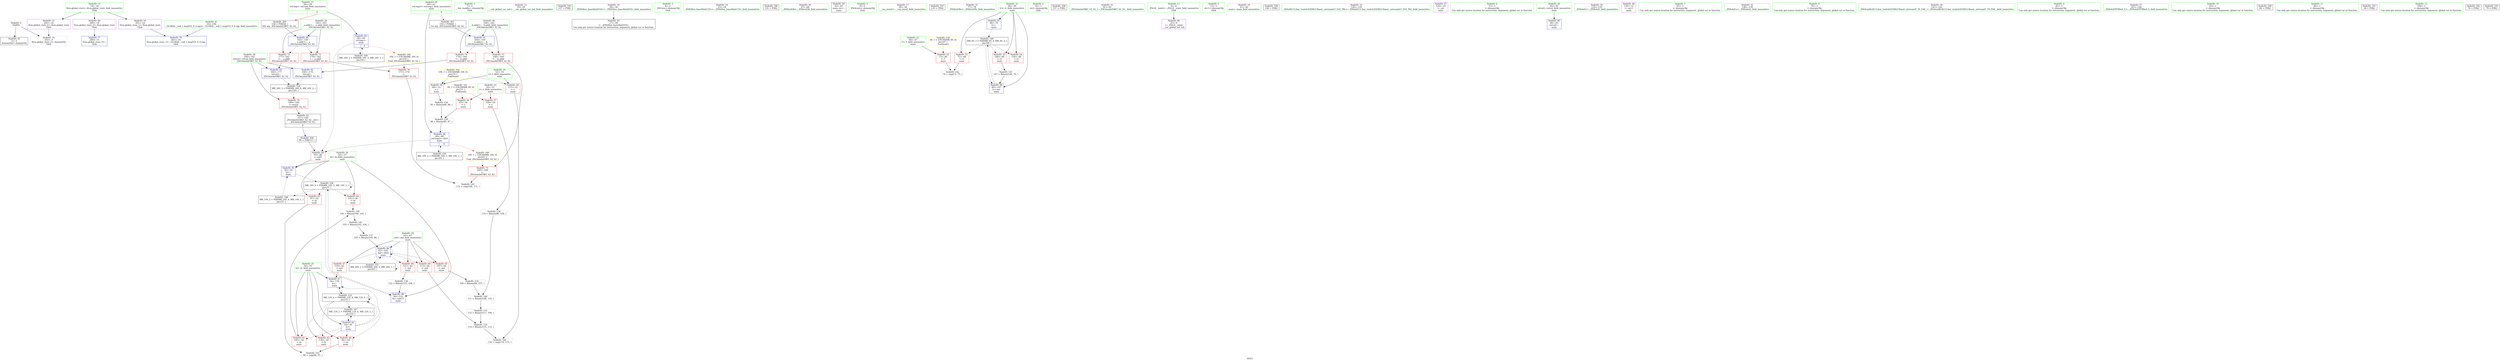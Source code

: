digraph "SVFG" {
	label="SVFG";

	Node0x558f75714460 [shape=record,color=grey,label="{NodeID: 0\nNullPtr}"];
	Node0x558f75714460 -> Node0x558f7572b460[style=solid];
	Node0x558f75714460 -> Node0x558f7572e3e0[style=solid];
	Node0x558f75729ad0 [shape=record,color=green,label="{NodeID: 14\n14\<--18\nllvm.global_ctors\<--llvm.global_ctors_field_insensitive\nGlob }"];
	Node0x558f75729ad0 -> Node0x558f7572ca90[style=solid];
	Node0x558f75729ad0 -> Node0x558f7572cb90[style=solid];
	Node0x558f75729ad0 -> Node0x558f7572cc90[style=solid];
	Node0x558f7572f400 [shape=record,color=black,label="{NodeID: 194\n90 = PHI(157, )\n}"];
	Node0x558f7572f400 -> Node0x558f7572db60[style=solid];
	Node0x558f7572a750 [shape=record,color=green,label="{NodeID: 28\n60\<--61\nref.tmp3\<--ref.tmp3_field_insensitive\nmain\n|{|<s1>6}}"];
	Node0x558f7572a750 -> Node0x558f7572e820[style=solid];
	Node0x558f7572a750:s1 -> Node0x558f7572fbc0[style=solid,color=red];
	Node0x558f7572b460 [shape=record,color=black,label="{NodeID: 42\n2\<--3\ndummyVal\<--dummyVal\n}"];
	Node0x558f7572c4f0 [shape=record,color=grey,label="{NodeID: 139\n88 = Binary(85, 87, )\n}"];
	Node0x558f7572c4f0 -> Node0x558f7572e820[style=solid];
	Node0x558f7572d0d0 [shape=record,color=red,label="{NodeID: 56\n87\<--50\n\<--r\nmain\n}"];
	Node0x558f7572d0d0 -> Node0x558f7572c4f0[style=solid];
	Node0x558f7572dc30 [shape=record,color=red,label="{NodeID: 70\n180\<--160\n\<--retval\n_ZSt3minIxERKT_S2_S2_\n}"];
	Node0x558f7572dc30 -> Node0x558f7572b730[style=solid];
	Node0x558f7572e820 [shape=record,color=blue,label="{NodeID: 84\n60\<--88\nref.tmp3\<--div4\nmain\n|{|<s2>6}}"];
	Node0x558f7572e820 -> Node0x558f7572db60[style=dashed];
	Node0x558f7572e820 -> Node0x558f75738f30[style=dashed];
	Node0x558f7572e820:s2 -> Node0x558f7573cb40[style=dashed,color=red];
	Node0x558f75714630 [shape=record,color=green,label="{NodeID: 1\n7\<--1\n__dso_handle\<--dummyObj\nGlob }"];
	Node0x558f75729bd0 [shape=record,color=green,label="{NodeID: 15\n19\<--20\n__cxx_global_var_init\<--__cxx_global_var_init_field_insensitive\n}"];
	Node0x558f7572f5c0 [shape=record,color=black,label="{NodeID: 195\n127 = PHI()\n}"];
	Node0x558f7572a820 [shape=record,color=green,label="{NodeID: 29\n62\<--63\nmd\<--md_field_insensitive\nmain\n}"];
	Node0x558f7572a820 -> Node0x558f7572d820[style=solid];
	Node0x558f7572a820 -> Node0x558f7572d8f0[style=solid];
	Node0x558f7572a820 -> Node0x558f7572d9c0[style=solid];
	Node0x558f7572a820 -> Node0x558f7572da90[style=solid];
	Node0x558f7572a820 -> Node0x558f7572e9c0[style=solid];
	Node0x558f7572b560 [shape=record,color=black,label="{NodeID: 43\n27\<--28\n\<--_ZNSt8ios_base4InitD1Ev\nCan only get source location for instruction, argument, global var or function.}"];
	Node0x558f7572c670 [shape=record,color=grey,label="{NodeID: 140\n111 = Binary(108, 110, )\n}"];
	Node0x558f7572c670 -> Node0x558f75731a90[style=solid];
	Node0x558f7572d1a0 [shape=record,color=red,label="{NodeID: 57\n109\<--50\n\<--r\nmain\n}"];
	Node0x558f7572d1a0 -> Node0x558f7572c370[style=solid];
	Node0x558f7573a330 [shape=record,color=black,label="{NodeID: 154\nMR_24V_3 = PHI(MR_24V_4, MR_24V_2, )\npts\{161 \}\n}"];
	Node0x558f7573a330 -> Node0x558f7572dc30[style=dashed];
	Node0x558f7572dd00 [shape=record,color=red,label="{NodeID: 71\n170\<--162\n\<--__a.addr\n_ZSt3minIxERKT_S2_S2_\n}"];
	Node0x558f7572dd00 -> Node0x558f7572e110[style=solid];
	Node0x558f7573ca30 [shape=record,color=yellow,style=double,label="{NodeID: 168\n16V_1 = ENCHI(MR_16V_0)\npts\{59 \}\nFun[_ZSt3minIxERKT_S2_S2_]}"];
	Node0x558f7573ca30 -> Node0x558f7572e110[style=dashed];
	Node0x558f7572e8f0 [shape=record,color=blue,label="{NodeID: 85\n56\<--93\nhi\<--\nmain\n}"];
	Node0x558f7572e8f0 -> Node0x558f7573ad30[style=dashed];
	Node0x558f75728b80 [shape=record,color=green,label="{NodeID: 2\n8\<--1\n_ZSt3cin\<--dummyObj\nGlob }"];
	Node0x558f75729cd0 [shape=record,color=green,label="{NodeID: 16\n23\<--24\n_ZNSt8ios_base4InitC1Ev\<--_ZNSt8ios_base4InitC1Ev_field_insensitive\n}"];
	Node0x558f7572f690 [shape=record,color=black,label="{NodeID: 196\n131 = PHI()\n}"];
	Node0x558f7572a8f0 [shape=record,color=green,label="{NodeID: 30\n67\<--68\n_ZNSirsERi\<--_ZNSirsERi_field_insensitive\n}"];
	Node0x558f7572b660 [shape=record,color=black,label="{NodeID: 44\n43\<--65\nmain_ret\<--\nmain\n}"];
	Node0x558f7572c7f0 [shape=record,color=grey,label="{NodeID: 141\n103 = Binary(102, 104, )\n}"];
	Node0x558f7572c7f0 -> Node0x558f7572c1f0[style=solid];
	Node0x558f7572d270 [shape=record,color=red,label="{NodeID: 58\n84\<--52\n\<--t\nmain\n}"];
	Node0x558f7572d270 -> Node0x558f75731d90[style=solid];
	Node0x558f7572ddd0 [shape=record,color=red,label="{NodeID: 72\n177\<--162\n\<--__a.addr\n_ZSt3minIxERKT_S2_S2_\n}"];
	Node0x558f7572ddd0 -> Node0x558f7572ef70[style=solid];
	Node0x558f7573cb40 [shape=record,color=yellow,style=double,label="{NodeID: 169\n18V_1 = ENCHI(MR_18V_0)\npts\{61 \}\nFun[_ZSt3minIxERKT_S2_S2_]}"];
	Node0x558f7573cb40 -> Node0x558f7572e040[style=dashed];
	Node0x558f7572e9c0 [shape=record,color=blue,label="{NodeID: 86\n62\<--105\nmd\<--div8\nmain\n}"];
	Node0x558f7572e9c0 -> Node0x558f7572d820[style=dashed];
	Node0x558f7572e9c0 -> Node0x558f7572d8f0[style=dashed];
	Node0x558f7572e9c0 -> Node0x558f7572d9c0[style=dashed];
	Node0x558f7572e9c0 -> Node0x558f7572da90[style=dashed];
	Node0x558f7572e9c0 -> Node0x558f7572e9c0[style=dashed];
	Node0x558f7572e9c0 -> Node0x558f75739430[style=dashed];
	Node0x558f75728c10 [shape=record,color=green,label="{NodeID: 3\n9\<--1\n_ZSt4cout\<--dummyObj\nGlob }"];
	Node0x558f75729dd0 [shape=record,color=green,label="{NodeID: 17\n29\<--30\n__cxa_atexit\<--__cxa_atexit_field_insensitive\n}"];
	Node0x558f7572f760 [shape=record,color=black,label="{NodeID: 197\n135 = PHI()\n}"];
	Node0x558f7572a9f0 [shape=record,color=green,label="{NodeID: 31\n77\<--78\n_ZNSirsERx\<--_ZNSirsERx_field_insensitive\n}"];
	Node0x558f7572b730 [shape=record,color=black,label="{NodeID: 45\n157\<--180\n_ZSt3minIxERKT_S2_S2__ret\<--\n_ZSt3minIxERKT_S2_S2_\n|{<s0>6}}"];
	Node0x558f7572b730:s0 -> Node0x558f7572f400[style=solid,color=blue];
	Node0x558f757331e0 [shape=record,color=grey,label="{NodeID: 142\n74 = cmp(72, 73, )\n}"];
	Node0x558f7572d340 [shape=record,color=red,label="{NodeID: 59\n115\<--52\n\<--t\nmain\n}"];
	Node0x558f7572d340 -> Node0x558f757334a0[style=solid];
	Node0x558f7573ad30 [shape=record,color=black,label="{NodeID: 156\nMR_14V_4 = PHI(MR_14V_5, MR_14V_3, )\npts\{57 \}\n}"];
	Node0x558f7573ad30 -> Node0x558f7572d680[style=dashed];
	Node0x558f7573ad30 -> Node0x558f7572d750[style=dashed];
	Node0x558f7573ad30 -> Node0x558f7572eb60[style=dashed];
	Node0x558f7573ad30 -> Node0x558f75738530[style=dashed];
	Node0x558f7573ad30 -> Node0x558f7573ad30[style=dashed];
	Node0x558f7572dea0 [shape=record,color=red,label="{NodeID: 73\n168\<--164\n\<--__b.addr\n_ZSt3minIxERKT_S2_S2_\n}"];
	Node0x558f7572dea0 -> Node0x558f7572e040[style=solid];
	Node0x558f7572ea90 [shape=record,color=blue,label="{NodeID: 87\n54\<--118\nlo\<--\nmain\n}"];
	Node0x558f7572ea90 -> Node0x558f75739930[style=dashed];
	Node0x558f75728ca0 [shape=record,color=green,label="{NodeID: 4\n10\<--1\n.str\<--dummyObj\nGlob }"];
	Node0x558f75729ed0 [shape=record,color=green,label="{NodeID: 18\n28\<--34\n_ZNSt8ios_base4InitD1Ev\<--_ZNSt8ios_base4InitD1Ev_field_insensitive\n}"];
	Node0x558f75729ed0 -> Node0x558f7572b560[style=solid];
	Node0x558f7572f830 [shape=record,color=black,label="{NodeID: 198\n137 = PHI()\n}"];
	Node0x558f7572aaf0 [shape=record,color=green,label="{NodeID: 32\n91\<--92\n_ZSt3minIxERKT_S2_S2_\<--_ZSt3minIxERKT_S2_S2__field_insensitive\n}"];
	Node0x558f7572b800 [shape=record,color=purple,label="{NodeID: 46\n25\<--4\n\<--_ZStL8__ioinit\n__cxx_global_var_init\n}"];
	Node0x558f75733320 [shape=record,color=grey,label="{NodeID: 143\n98 = cmp(96, 97, )\n}"];
	Node0x558f7572d410 [shape=record,color=red,label="{NodeID: 60\n96\<--54\n\<--lo\nmain\n}"];
	Node0x558f7572d410 -> Node0x558f75733320[style=solid];
	Node0x558f7572df70 [shape=record,color=red,label="{NodeID: 74\n174\<--164\n\<--__b.addr\n_ZSt3minIxERKT_S2_S2_\n}"];
	Node0x558f7572df70 -> Node0x558f7572eea0[style=solid];
	Node0x558f7572eb60 [shape=record,color=blue,label="{NodeID: 88\n56\<--122\nhi\<--sub13\nmain\n}"];
	Node0x558f7572eb60 -> Node0x558f7573ad30[style=dashed];
	Node0x558f75728d30 [shape=record,color=green,label="{NodeID: 5\n12\<--1\n.str.1\<--dummyObj\nGlob }"];
	Node0x558f75729fd0 [shape=record,color=green,label="{NodeID: 19\n41\<--42\nmain\<--main_field_insensitive\n}"];
	Node0x558f7572f930 [shape=record,color=black,label="{NodeID: 199\n140 = PHI()\n}"];
	Node0x558f7572abf0 [shape=record,color=green,label="{NodeID: 33\n128\<--129\n_ZStlsISt11char_traitsIcEERSt13basic_ostreamIcT_ES5_PKc\<--_ZStlsISt11char_traitsIcEERSt13basic_ostreamIcT_ES5_PKc_field_insensitive\n}"];
	Node0x558f75731790 [shape=record,color=grey,label="{NodeID: 130\n102 = Binary(100, 101, )\n}"];
	Node0x558f75731790 -> Node0x558f7572c7f0[style=solid];
	Node0x558f7572b8d0 [shape=record,color=purple,label="{NodeID: 47\n126\<--10\n\<--.str\nmain\n}"];
	Node0x558f757334a0 [shape=record,color=grey,label="{NodeID: 144\n116 = cmp(114, 115, )\n}"];
	Node0x558f7572d4e0 [shape=record,color=red,label="{NodeID: 61\n100\<--54\n\<--lo\nmain\n}"];
	Node0x558f7572d4e0 -> Node0x558f75731790[style=solid];
	Node0x558f7572e040 [shape=record,color=red,label="{NodeID: 75\n169\<--168\n\<--\n_ZSt3minIxERKT_S2_S2_\n}"];
	Node0x558f7572e040 -> Node0x558f75733620[style=solid];
	Node0x558f7572ec30 [shape=record,color=blue,label="{NodeID: 89\n48\<--147\ntt\<--inc\nmain\n}"];
	Node0x558f7572ec30 -> Node0x558f75737b30[style=dashed];
	Node0x558f75729570 [shape=record,color=green,label="{NodeID: 6\n15\<--1\n\<--dummyObj\nCan only get source location for instruction, argument, global var or function.}"];
	Node0x558f7572a0d0 [shape=record,color=green,label="{NodeID: 20\n44\<--45\nretval\<--retval_field_insensitive\nmain\n}"];
	Node0x558f7572a0d0 -> Node0x558f7572e4e0[style=solid];
	Node0x558f7572fa00 [shape=record,color=black,label="{NodeID: 200\n158 = PHI(58, )\n0th arg _ZSt3minIxERKT_S2_S2_ }"];
	Node0x558f7572fa00 -> Node0x558f7572ed00[style=solid];
	Node0x558f7572acf0 [shape=record,color=green,label="{NodeID: 34\n132\<--133\n_ZNSolsEi\<--_ZNSolsEi_field_insensitive\n}"];
	Node0x558f75731910 [shape=record,color=grey,label="{NodeID: 131\n147 = Binary(146, 70, )\n}"];
	Node0x558f75731910 -> Node0x558f7572ec30[style=solid];
	Node0x558f7572c9c0 [shape=record,color=purple,label="{NodeID: 48\n134\<--12\n\<--.str.1\nmain\n}"];
	Node0x558f75733620 [shape=record,color=grey,label="{NodeID: 145\n172 = cmp(169, 171, )\n}"];
	Node0x558f7572d5b0 [shape=record,color=red,label="{NodeID: 62\n136\<--54\n\<--lo\nmain\n}"];
	Node0x558f7573c250 [shape=record,color=yellow,style=double,label="{NodeID: 159\n4V_1 = ENCHI(MR_4V_0)\npts\{47 \}\nFun[main]}"];
	Node0x558f7573c250 -> Node0x558f7572cd90[style=dashed];
	Node0x558f7572e110 [shape=record,color=red,label="{NodeID: 76\n171\<--170\n\<--\n_ZSt3minIxERKT_S2_S2_\n}"];
	Node0x558f7572e110 -> Node0x558f75733620[style=solid];
	Node0x558f7572ed00 [shape=record,color=blue,label="{NodeID: 90\n162\<--158\n__a.addr\<--__a\n_ZSt3minIxERKT_S2_S2_\n}"];
	Node0x558f7572ed00 -> Node0x558f7572dd00[style=dashed];
	Node0x558f7572ed00 -> Node0x558f7572ddd0[style=dashed];
	Node0x558f75729600 [shape=record,color=green,label="{NodeID: 7\n65\<--1\n\<--dummyObj\nCan only get source location for instruction, argument, global var or function.}"];
	Node0x558f7572a1a0 [shape=record,color=green,label="{NodeID: 21\n46\<--47\nT\<--T_field_insensitive\nmain\n}"];
	Node0x558f7572a1a0 -> Node0x558f7572cd90[style=solid];
	Node0x558f7572fbc0 [shape=record,color=black,label="{NodeID: 201\n159 = PHI(60, )\n1st arg _ZSt3minIxERKT_S2_S2_ }"];
	Node0x558f7572fbc0 -> Node0x558f7572edd0[style=solid];
	Node0x558f7572adf0 [shape=record,color=green,label="{NodeID: 35\n138\<--139\n_ZNSolsEx\<--_ZNSolsEx_field_insensitive\n}"];
	Node0x558f75731a90 [shape=record,color=grey,label="{NodeID: 132\n112 = Binary(111, 104, )\n}"];
	Node0x558f75731a90 -> Node0x558f75731c10[style=solid];
	Node0x558f7572ca90 [shape=record,color=purple,label="{NodeID: 49\n200\<--14\nllvm.global_ctors_0\<--llvm.global_ctors\nGlob }"];
	Node0x558f7572ca90 -> Node0x558f7572e1e0[style=solid];
	Node0x558f75737b30 [shape=record,color=black,label="{NodeID: 146\nMR_6V_3 = PHI(MR_6V_4, MR_6V_2, )\npts\{49 \}\n}"];
	Node0x558f75737b30 -> Node0x558f7572ce60[style=dashed];
	Node0x558f75737b30 -> Node0x558f7572cf30[style=dashed];
	Node0x558f75737b30 -> Node0x558f7572d000[style=dashed];
	Node0x558f75737b30 -> Node0x558f7572ec30[style=dashed];
	Node0x558f7572d680 [shape=record,color=red,label="{NodeID: 63\n97\<--56\n\<--hi\nmain\n}"];
	Node0x558f7572d680 -> Node0x558f75733320[style=solid];
	Node0x558f7572e1e0 [shape=record,color=blue,label="{NodeID: 77\n200\<--15\nllvm.global_ctors_0\<--\nGlob }"];
	Node0x558f7572edd0 [shape=record,color=blue,label="{NodeID: 91\n164\<--159\n__b.addr\<--__b\n_ZSt3minIxERKT_S2_S2_\n}"];
	Node0x558f7572edd0 -> Node0x558f7572dea0[style=dashed];
	Node0x558f7572edd0 -> Node0x558f7572df70[style=dashed];
	Node0x558f75729690 [shape=record,color=green,label="{NodeID: 8\n70\<--1\n\<--dummyObj\nCan only get source location for instruction, argument, global var or function.}"];
	Node0x558f7572a270 [shape=record,color=green,label="{NodeID: 22\n48\<--49\ntt\<--tt_field_insensitive\nmain\n}"];
	Node0x558f7572a270 -> Node0x558f7572ce60[style=solid];
	Node0x558f7572a270 -> Node0x558f7572cf30[style=solid];
	Node0x558f7572a270 -> Node0x558f7572d000[style=solid];
	Node0x558f7572a270 -> Node0x558f7572e5b0[style=solid];
	Node0x558f7572a270 -> Node0x558f7572ec30[style=solid];
	Node0x558f7572aef0 [shape=record,color=green,label="{NodeID: 36\n141\<--142\n_ZSt4endlIcSt11char_traitsIcEERSt13basic_ostreamIT_T0_ES6_\<--_ZSt4endlIcSt11char_traitsIcEERSt13basic_ostreamIT_T0_ES6__field_insensitive\n}"];
	Node0x558f75731c10 [shape=record,color=grey,label="{NodeID: 133\n114 = Binary(112, 113, )\n}"];
	Node0x558f75731c10 -> Node0x558f757334a0[style=solid];
	Node0x558f7572cb90 [shape=record,color=purple,label="{NodeID: 50\n201\<--14\nllvm.global_ctors_1\<--llvm.global_ctors\nGlob }"];
	Node0x558f7572cb90 -> Node0x558f7572e2e0[style=solid];
	Node0x558f75738030 [shape=record,color=black,label="{NodeID: 147\nMR_12V_2 = PHI(MR_12V_4, MR_12V_1, )\npts\{55 \}\n}"];
	Node0x558f75738030 -> Node0x558f7572e680[style=dashed];
	Node0x558f7572d750 [shape=record,color=red,label="{NodeID: 64\n101\<--56\n\<--hi\nmain\n}"];
	Node0x558f7572d750 -> Node0x558f75731790[style=solid];
	Node0x558f7573c410 [shape=record,color=yellow,style=double,label="{NodeID: 161\n8V_1 = ENCHI(MR_8V_0)\npts\{51 \}\nFun[main]}"];
	Node0x558f7573c410 -> Node0x558f7572d0d0[style=dashed];
	Node0x558f7573c410 -> Node0x558f7572d1a0[style=dashed];
	Node0x558f7572e2e0 [shape=record,color=blue,label="{NodeID: 78\n201\<--16\nllvm.global_ctors_1\<--_GLOBAL__sub_I_msg555_0_0.cpp\nGlob }"];
	Node0x558f7572eea0 [shape=record,color=blue,label="{NodeID: 92\n160\<--174\nretval\<--\n_ZSt3minIxERKT_S2_S2_\n}"];
	Node0x558f7572eea0 -> Node0x558f7573a330[style=dashed];
	Node0x558f75729720 [shape=record,color=green,label="{NodeID: 9\n81\<--1\n\<--dummyObj\nCan only get source location for instruction, argument, global var or function.}"];
	Node0x558f7572a340 [shape=record,color=green,label="{NodeID: 23\n50\<--51\nr\<--r_field_insensitive\nmain\n}"];
	Node0x558f7572a340 -> Node0x558f7572d0d0[style=solid];
	Node0x558f7572a340 -> Node0x558f7572d1a0[style=solid];
	Node0x558f7572aff0 [shape=record,color=green,label="{NodeID: 37\n143\<--144\n_ZNSolsEPFRSoS_E\<--_ZNSolsEPFRSoS_E_field_insensitive\n}"];
	Node0x558f75731d90 [shape=record,color=grey,label="{NodeID: 134\n85 = Binary(84, 86, )\n}"];
	Node0x558f75731d90 -> Node0x558f7572c4f0[style=solid];
	Node0x558f7572cc90 [shape=record,color=purple,label="{NodeID: 51\n202\<--14\nllvm.global_ctors_2\<--llvm.global_ctors\nGlob }"];
	Node0x558f7572cc90 -> Node0x558f7572e3e0[style=solid];
	Node0x558f75738530 [shape=record,color=black,label="{NodeID: 148\nMR_14V_2 = PHI(MR_14V_4, MR_14V_1, )\npts\{57 \}\n}"];
	Node0x558f75738530 -> Node0x558f7572e8f0[style=dashed];
	Node0x558f7572d820 [shape=record,color=red,label="{NodeID: 65\n107\<--62\n\<--md\nmain\n}"];
	Node0x558f7572d820 -> Node0x558f75731f10[style=solid];
	Node0x558f7573c4f0 [shape=record,color=yellow,style=double,label="{NodeID: 162\n10V_1 = ENCHI(MR_10V_0)\npts\{53 \}\nFun[main]}"];
	Node0x558f7573c4f0 -> Node0x558f7572d270[style=dashed];
	Node0x558f7573c4f0 -> Node0x558f7572d340[style=dashed];
	Node0x558f7572e3e0 [shape=record,color=blue, style = dotted,label="{NodeID: 79\n202\<--3\nllvm.global_ctors_2\<--dummyVal\nGlob }"];
	Node0x558f7572ef70 [shape=record,color=blue,label="{NodeID: 93\n160\<--177\nretval\<--\n_ZSt3minIxERKT_S2_S2_\n}"];
	Node0x558f7572ef70 -> Node0x558f7573a330[style=dashed];
	Node0x558f757297b0 [shape=record,color=green,label="{NodeID: 10\n83\<--1\n\<--dummyObj\nCan only get source location for instruction, argument, global var or function.}"];
	Node0x558f75544fe0 [shape=record,color=black,label="{NodeID: 190\n66 = PHI()\n}"];
	Node0x558f7572a410 [shape=record,color=green,label="{NodeID: 24\n52\<--53\nt\<--t_field_insensitive\nmain\n}"];
	Node0x558f7572a410 -> Node0x558f7572d270[style=solid];
	Node0x558f7572a410 -> Node0x558f7572d340[style=solid];
	Node0x558f7572b0f0 [shape=record,color=green,label="{NodeID: 38\n160\<--161\nretval\<--retval_field_insensitive\n_ZSt3minIxERKT_S2_S2_\n}"];
	Node0x558f7572b0f0 -> Node0x558f7572dc30[style=solid];
	Node0x558f7572b0f0 -> Node0x558f7572eea0[style=solid];
	Node0x558f7572b0f0 -> Node0x558f7572ef70[style=solid];
	Node0x558f75731f10 [shape=record,color=grey,label="{NodeID: 135\n108 = Binary(86, 107, )\n}"];
	Node0x558f75731f10 -> Node0x558f7572c670[style=solid];
	Node0x558f7572cd90 [shape=record,color=red,label="{NodeID: 52\n73\<--46\n\<--T\nmain\n}"];
	Node0x558f7572cd90 -> Node0x558f757331e0[style=solid];
	Node0x558f75738a30 [shape=record,color=black,label="{NodeID: 149\nMR_16V_2 = PHI(MR_16V_3, MR_16V_1, )\npts\{59 \}\n}"];
	Node0x558f75738a30 -> Node0x558f7572e750[style=dashed];
	Node0x558f7572d8f0 [shape=record,color=red,label="{NodeID: 66\n113\<--62\n\<--md\nmain\n}"];
	Node0x558f7572d8f0 -> Node0x558f75731c10[style=solid];
	Node0x558f7572e4e0 [shape=record,color=blue,label="{NodeID: 80\n44\<--65\nretval\<--\nmain\n}"];
	Node0x558f75729840 [shape=record,color=green,label="{NodeID: 11\n86\<--1\n\<--dummyObj\nCan only get source location for instruction, argument, global var or function.}"];
	Node0x558f75745ad0 [shape=record,color=black,label="{NodeID: 191\n26 = PHI()\n}"];
	Node0x558f7572a4e0 [shape=record,color=green,label="{NodeID: 25\n54\<--55\nlo\<--lo_field_insensitive\nmain\n}"];
	Node0x558f7572a4e0 -> Node0x558f7572d410[style=solid];
	Node0x558f7572a4e0 -> Node0x558f7572d4e0[style=solid];
	Node0x558f7572a4e0 -> Node0x558f7572d5b0[style=solid];
	Node0x558f7572a4e0 -> Node0x558f7572e680[style=solid];
	Node0x558f7572a4e0 -> Node0x558f7572ea90[style=solid];
	Node0x558f7572b1c0 [shape=record,color=green,label="{NodeID: 39\n162\<--163\n__a.addr\<--__a.addr_field_insensitive\n_ZSt3minIxERKT_S2_S2_\n}"];
	Node0x558f7572b1c0 -> Node0x558f7572dd00[style=solid];
	Node0x558f7572b1c0 -> Node0x558f7572ddd0[style=solid];
	Node0x558f7572b1c0 -> Node0x558f7572ed00[style=solid];
	Node0x558f75732090 [shape=record,color=grey,label="{NodeID: 136\n122 = Binary(121, 104, )\n}"];
	Node0x558f75732090 -> Node0x558f7572eb60[style=solid];
	Node0x558f7572ce60 [shape=record,color=red,label="{NodeID: 53\n72\<--48\n\<--tt\nmain\n}"];
	Node0x558f7572ce60 -> Node0x558f757331e0[style=solid];
	Node0x558f75738f30 [shape=record,color=black,label="{NodeID: 150\nMR_18V_2 = PHI(MR_18V_3, MR_18V_1, )\npts\{61 \}\n}"];
	Node0x558f75738f30 -> Node0x558f7572e820[style=dashed];
	Node0x558f7572d9c0 [shape=record,color=red,label="{NodeID: 67\n118\<--62\n\<--md\nmain\n}"];
	Node0x558f7572d9c0 -> Node0x558f7572ea90[style=solid];
	Node0x558f7572e5b0 [shape=record,color=blue,label="{NodeID: 81\n48\<--70\ntt\<--\nmain\n}"];
	Node0x558f7572e5b0 -> Node0x558f75737b30[style=dashed];
	Node0x558f757298d0 [shape=record,color=green,label="{NodeID: 12\n104\<--1\n\<--dummyObj\nCan only get source location for instruction, argument, global var or function.}"];
	Node0x558f7572f1d0 [shape=record,color=black,label="{NodeID: 192\n76 = PHI()\n}"];
	Node0x558f7572a5b0 [shape=record,color=green,label="{NodeID: 26\n56\<--57\nhi\<--hi_field_insensitive\nmain\n}"];
	Node0x558f7572a5b0 -> Node0x558f7572d680[style=solid];
	Node0x558f7572a5b0 -> Node0x558f7572d750[style=solid];
	Node0x558f7572a5b0 -> Node0x558f7572e8f0[style=solid];
	Node0x558f7572a5b0 -> Node0x558f7572eb60[style=solid];
	Node0x558f7572b290 [shape=record,color=green,label="{NodeID: 40\n164\<--165\n__b.addr\<--__b.addr_field_insensitive\n_ZSt3minIxERKT_S2_S2_\n}"];
	Node0x558f7572b290 -> Node0x558f7572dea0[style=solid];
	Node0x558f7572b290 -> Node0x558f7572df70[style=solid];
	Node0x558f7572b290 -> Node0x558f7572edd0[style=solid];
	Node0x558f7572c1f0 [shape=record,color=grey,label="{NodeID: 137\n105 = Binary(103, 86, )\n}"];
	Node0x558f7572c1f0 -> Node0x558f7572e9c0[style=solid];
	Node0x558f7572cf30 [shape=record,color=red,label="{NodeID: 54\n130\<--48\n\<--tt\nmain\n}"];
	Node0x558f75739430 [shape=record,color=black,label="{NodeID: 151\nMR_20V_2 = PHI(MR_20V_3, MR_20V_1, )\npts\{63 \}\n}"];
	Node0x558f75739430 -> Node0x558f7572e9c0[style=dashed];
	Node0x558f75739430 -> Node0x558f75739430[style=dashed];
	Node0x558f7572da90 [shape=record,color=red,label="{NodeID: 68\n121\<--62\n\<--md\nmain\n}"];
	Node0x558f7572da90 -> Node0x558f75732090[style=solid];
	Node0x558f7572e680 [shape=record,color=blue,label="{NodeID: 82\n54\<--81\nlo\<--\nmain\n}"];
	Node0x558f7572e680 -> Node0x558f7572d410[style=dashed];
	Node0x558f7572e680 -> Node0x558f7572d4e0[style=dashed];
	Node0x558f7572e680 -> Node0x558f7572d5b0[style=dashed];
	Node0x558f7572e680 -> Node0x558f7572ea90[style=dashed];
	Node0x558f7572e680 -> Node0x558f75738030[style=dashed];
	Node0x558f7572e680 -> Node0x558f75739930[style=dashed];
	Node0x558f757299d0 [shape=record,color=green,label="{NodeID: 13\n4\<--6\n_ZStL8__ioinit\<--_ZStL8__ioinit_field_insensitive\nGlob }"];
	Node0x558f757299d0 -> Node0x558f7572b800[style=solid];
	Node0x558f7572f330 [shape=record,color=black,label="{NodeID: 193\n79 = PHI()\n}"];
	Node0x558f7572a680 [shape=record,color=green,label="{NodeID: 27\n58\<--59\nref.tmp\<--ref.tmp_field_insensitive\nmain\n|{|<s1>6}}"];
	Node0x558f7572a680 -> Node0x558f7572e750[style=solid];
	Node0x558f7572a680:s1 -> Node0x558f7572fa00[style=solid,color=red];
	Node0x558f7572b360 [shape=record,color=green,label="{NodeID: 41\n16\<--196\n_GLOBAL__sub_I_msg555_0_0.cpp\<--_GLOBAL__sub_I_msg555_0_0.cpp_field_insensitive\n}"];
	Node0x558f7572b360 -> Node0x558f7572e2e0[style=solid];
	Node0x558f7572c370 [shape=record,color=grey,label="{NodeID: 138\n110 = Binary(86, 109, )\n}"];
	Node0x558f7572c370 -> Node0x558f7572c670[style=solid];
	Node0x558f7572d000 [shape=record,color=red,label="{NodeID: 55\n146\<--48\n\<--tt\nmain\n}"];
	Node0x558f7572d000 -> Node0x558f75731910[style=solid];
	Node0x558f75739930 [shape=record,color=black,label="{NodeID: 152\nMR_12V_6 = PHI(MR_12V_4, MR_12V_5, )\npts\{55 \}\n}"];
	Node0x558f75739930 -> Node0x558f7572d410[style=dashed];
	Node0x558f75739930 -> Node0x558f7572d4e0[style=dashed];
	Node0x558f75739930 -> Node0x558f7572d5b0[style=dashed];
	Node0x558f75739930 -> Node0x558f7572ea90[style=dashed];
	Node0x558f75739930 -> Node0x558f75738030[style=dashed];
	Node0x558f75739930 -> Node0x558f75739930[style=dashed];
	Node0x558f7572db60 [shape=record,color=red,label="{NodeID: 69\n93\<--90\n\<--call5\nmain\n}"];
	Node0x558f7572db60 -> Node0x558f7572e8f0[style=solid];
	Node0x558f7572e750 [shape=record,color=blue,label="{NodeID: 83\n58\<--83\nref.tmp\<--\nmain\n|{|<s2>6}}"];
	Node0x558f7572e750 -> Node0x558f7572db60[style=dashed];
	Node0x558f7572e750 -> Node0x558f75738a30[style=dashed];
	Node0x558f7572e750:s2 -> Node0x558f7573ca30[style=dashed,color=red];
}
